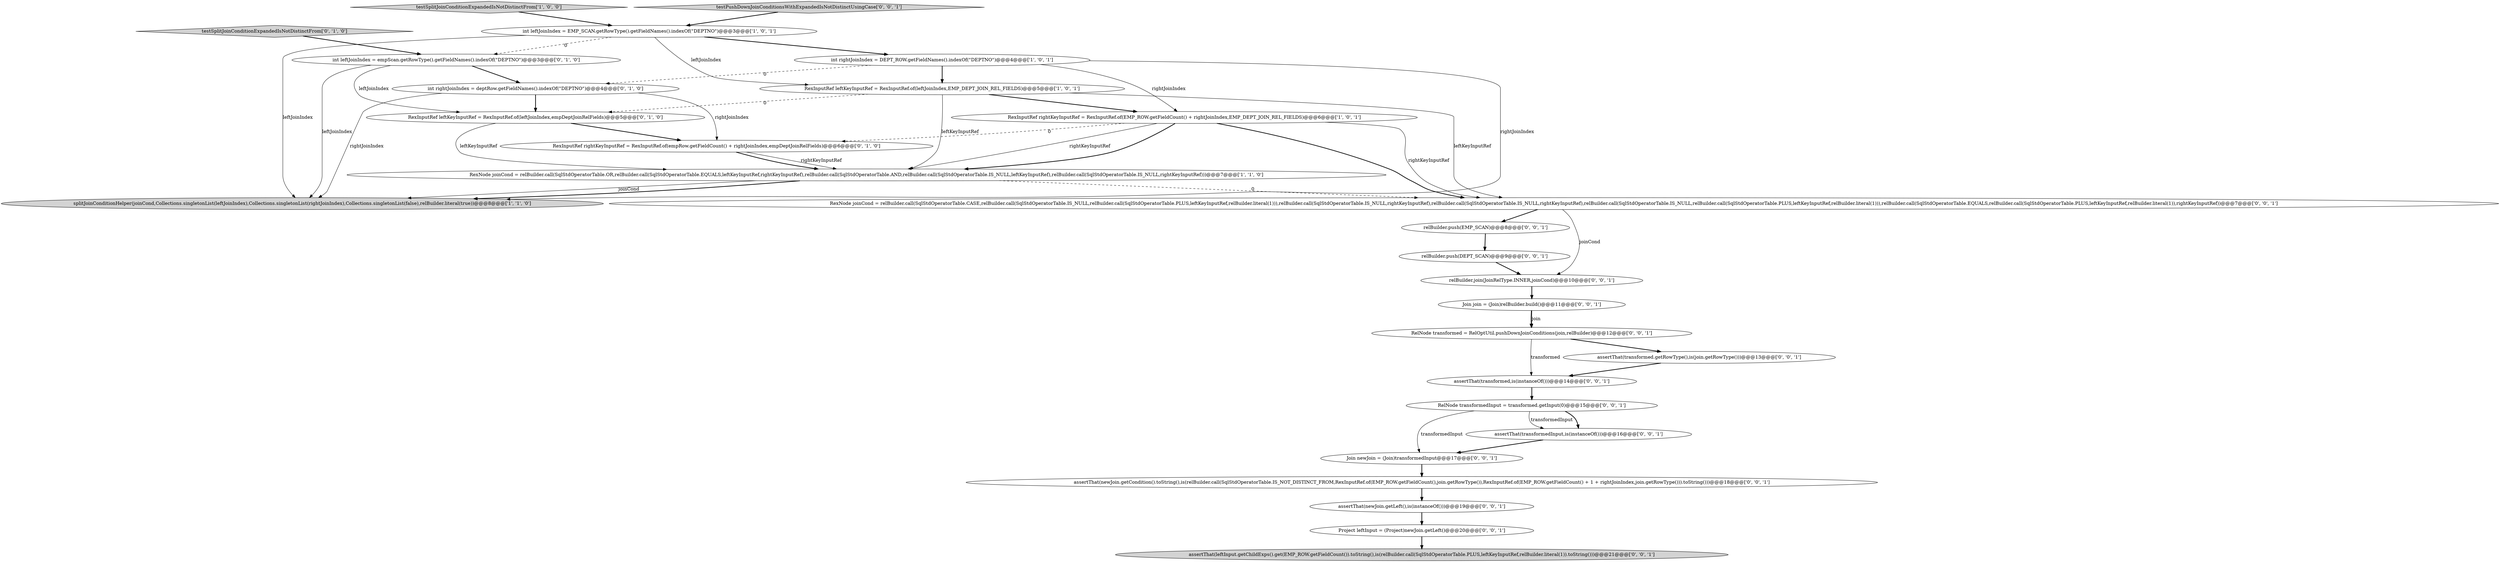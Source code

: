 digraph {
5 [style = filled, label = "testSplitJoinConditionExpandedIsNotDistinctFrom['1', '0', '0']", fillcolor = lightgray, shape = diamond image = "AAA0AAABBB1BBB"];
20 [style = filled, label = "RelNode transformed = RelOptUtil.pushDownJoinConditions(join,relBuilder)@@@12@@@['0', '0', '1']", fillcolor = white, shape = ellipse image = "AAA0AAABBB3BBB"];
24 [style = filled, label = "relBuilder.push(EMP_SCAN)@@@8@@@['0', '0', '1']", fillcolor = white, shape = ellipse image = "AAA0AAABBB3BBB"];
10 [style = filled, label = "int leftJoinIndex = empScan.getRowType().getFieldNames().indexOf(\"DEPTNO\")@@@3@@@['0', '1', '0']", fillcolor = white, shape = ellipse image = "AAA1AAABBB2BBB"];
4 [style = filled, label = "int leftJoinIndex = EMP_SCAN.getRowType().getFieldNames().indexOf(\"DEPTNO\")@@@3@@@['1', '0', '1']", fillcolor = white, shape = ellipse image = "AAA0AAABBB1BBB"];
23 [style = filled, label = "Project leftInput = (Project)newJoin.getLeft()@@@20@@@['0', '0', '1']", fillcolor = white, shape = ellipse image = "AAA0AAABBB3BBB"];
19 [style = filled, label = "RelNode transformedInput = transformed.getInput(0)@@@15@@@['0', '0', '1']", fillcolor = white, shape = ellipse image = "AAA0AAABBB3BBB"];
2 [style = filled, label = "RexNode joinCond = relBuilder.call(SqlStdOperatorTable.OR,relBuilder.call(SqlStdOperatorTable.EQUALS,leftKeyInputRef,rightKeyInputRef),relBuilder.call(SqlStdOperatorTable.AND,relBuilder.call(SqlStdOperatorTable.IS_NULL,leftKeyInputRef),relBuilder.call(SqlStdOperatorTable.IS_NULL,rightKeyInputRef)))@@@7@@@['1', '1', '0']", fillcolor = white, shape = ellipse image = "AAA0AAABBB1BBB"];
12 [style = filled, label = "assertThat(transformed.getRowType(),is(join.getRowType()))@@@13@@@['0', '0', '1']", fillcolor = white, shape = ellipse image = "AAA0AAABBB3BBB"];
27 [style = filled, label = "assertThat(transformedInput,is(instanceOf()))@@@16@@@['0', '0', '1']", fillcolor = white, shape = ellipse image = "AAA0AAABBB3BBB"];
11 [style = filled, label = "int rightJoinIndex = deptRow.getFieldNames().indexOf(\"DEPTNO\")@@@4@@@['0', '1', '0']", fillcolor = white, shape = ellipse image = "AAA1AAABBB2BBB"];
3 [style = filled, label = "int rightJoinIndex = DEPT_ROW.getFieldNames().indexOf(\"DEPTNO\")@@@4@@@['1', '0', '1']", fillcolor = white, shape = ellipse image = "AAA0AAABBB1BBB"];
22 [style = filled, label = "relBuilder.push(DEPT_SCAN)@@@9@@@['0', '0', '1']", fillcolor = white, shape = ellipse image = "AAA0AAABBB3BBB"];
6 [style = filled, label = "splitJoinConditionHelper(joinCond,Collections.singletonList(leftJoinIndex),Collections.singletonList(rightJoinIndex),Collections.singletonList(false),relBuilder.literal(true))@@@8@@@['1', '1', '0']", fillcolor = lightgray, shape = ellipse image = "AAA0AAABBB1BBB"];
21 [style = filled, label = "assertThat(newJoin.getLeft(),is(instanceOf()))@@@19@@@['0', '0', '1']", fillcolor = white, shape = ellipse image = "AAA0AAABBB3BBB"];
8 [style = filled, label = "testSplitJoinConditionExpandedIsNotDistinctFrom['0', '1', '0']", fillcolor = lightgray, shape = diamond image = "AAA0AAABBB2BBB"];
14 [style = filled, label = "Join newJoin = (Join)transformedInput@@@17@@@['0', '0', '1']", fillcolor = white, shape = ellipse image = "AAA0AAABBB3BBB"];
7 [style = filled, label = "RexInputRef rightKeyInputRef = RexInputRef.of(empRow.getFieldCount() + rightJoinIndex,empDeptJoinRelFields)@@@6@@@['0', '1', '0']", fillcolor = white, shape = ellipse image = "AAA1AAABBB2BBB"];
1 [style = filled, label = "RexInputRef rightKeyInputRef = RexInputRef.of(EMP_ROW.getFieldCount() + rightJoinIndex,EMP_DEPT_JOIN_REL_FIELDS)@@@6@@@['1', '0', '1']", fillcolor = white, shape = ellipse image = "AAA0AAABBB1BBB"];
25 [style = filled, label = "assertThat(newJoin.getCondition().toString(),is(relBuilder.call(SqlStdOperatorTable.IS_NOT_DISTINCT_FROM,RexInputRef.of(EMP_ROW.getFieldCount(),join.getRowType()),RexInputRef.of(EMP_ROW.getFieldCount() + 1 + rightJoinIndex,join.getRowType())).toString()))@@@18@@@['0', '0', '1']", fillcolor = white, shape = ellipse image = "AAA0AAABBB3BBB"];
0 [style = filled, label = "RexInputRef leftKeyInputRef = RexInputRef.of(leftJoinIndex,EMP_DEPT_JOIN_REL_FIELDS)@@@5@@@['1', '0', '1']", fillcolor = white, shape = ellipse image = "AAA0AAABBB1BBB"];
16 [style = filled, label = "testPushDownJoinConditionsWithExpandedIsNotDistinctUsingCase['0', '0', '1']", fillcolor = lightgray, shape = diamond image = "AAA0AAABBB3BBB"];
15 [style = filled, label = "assertThat(transformed,is(instanceOf()))@@@14@@@['0', '0', '1']", fillcolor = white, shape = ellipse image = "AAA0AAABBB3BBB"];
18 [style = filled, label = "RexNode joinCond = relBuilder.call(SqlStdOperatorTable.CASE,relBuilder.call(SqlStdOperatorTable.IS_NULL,relBuilder.call(SqlStdOperatorTable.PLUS,leftKeyInputRef,relBuilder.literal(1))),relBuilder.call(SqlStdOperatorTable.IS_NULL,rightKeyInputRef),relBuilder.call(SqlStdOperatorTable.IS_NULL,rightKeyInputRef),relBuilder.call(SqlStdOperatorTable.IS_NULL,relBuilder.call(SqlStdOperatorTable.PLUS,leftKeyInputRef,relBuilder.literal(1))),relBuilder.call(SqlStdOperatorTable.EQUALS,relBuilder.call(SqlStdOperatorTable.PLUS,leftKeyInputRef,relBuilder.literal(1)),rightKeyInputRef))@@@7@@@['0', '0', '1']", fillcolor = white, shape = ellipse image = "AAA0AAABBB3BBB"];
9 [style = filled, label = "RexInputRef leftKeyInputRef = RexInputRef.of(leftJoinIndex,empDeptJoinRelFields)@@@5@@@['0', '1', '0']", fillcolor = white, shape = ellipse image = "AAA1AAABBB2BBB"];
17 [style = filled, label = "Join join = (Join)relBuilder.build()@@@11@@@['0', '0', '1']", fillcolor = white, shape = ellipse image = "AAA0AAABBB3BBB"];
26 [style = filled, label = "relBuilder.join(JoinRelType.INNER,joinCond)@@@10@@@['0', '0', '1']", fillcolor = white, shape = ellipse image = "AAA0AAABBB3BBB"];
13 [style = filled, label = "assertThat(leftInput.getChildExps().get(EMP_ROW.getFieldCount()).toString(),is(relBuilder.call(SqlStdOperatorTable.PLUS,leftKeyInputRef,relBuilder.literal(1)).toString()))@@@21@@@['0', '0', '1']", fillcolor = lightgray, shape = ellipse image = "AAA0AAABBB3BBB"];
27->14 [style = bold, label=""];
11->6 [style = solid, label="rightJoinIndex"];
9->2 [style = solid, label="leftKeyInputRef"];
26->17 [style = bold, label=""];
1->2 [style = solid, label="rightKeyInputRef"];
16->4 [style = bold, label=""];
2->6 [style = solid, label="joinCond"];
1->18 [style = solid, label="rightKeyInputRef"];
7->2 [style = solid, label="rightKeyInputRef"];
18->24 [style = bold, label=""];
12->15 [style = bold, label=""];
3->6 [style = solid, label="rightJoinIndex"];
3->1 [style = solid, label="rightJoinIndex"];
4->10 [style = dashed, label="0"];
15->19 [style = bold, label=""];
11->9 [style = bold, label=""];
1->18 [style = bold, label=""];
0->18 [style = solid, label="leftKeyInputRef"];
10->11 [style = bold, label=""];
3->11 [style = dashed, label="0"];
2->18 [style = dashed, label="0"];
17->20 [style = bold, label=""];
11->7 [style = solid, label="rightJoinIndex"];
19->14 [style = solid, label="transformedInput"];
0->1 [style = bold, label=""];
5->4 [style = bold, label=""];
24->22 [style = bold, label=""];
9->7 [style = bold, label=""];
18->26 [style = solid, label="joinCond"];
19->27 [style = bold, label=""];
25->21 [style = bold, label=""];
19->27 [style = solid, label="transformedInput"];
1->7 [style = dashed, label="0"];
23->13 [style = bold, label=""];
22->26 [style = bold, label=""];
3->0 [style = bold, label=""];
20->15 [style = solid, label="transformed"];
4->0 [style = solid, label="leftJoinIndex"];
4->6 [style = solid, label="leftJoinIndex"];
0->9 [style = dashed, label="0"];
14->25 [style = bold, label=""];
2->6 [style = bold, label=""];
21->23 [style = bold, label=""];
10->9 [style = solid, label="leftJoinIndex"];
10->6 [style = solid, label="leftJoinIndex"];
4->3 [style = bold, label=""];
17->20 [style = solid, label="join"];
1->2 [style = bold, label=""];
8->10 [style = bold, label=""];
20->12 [style = bold, label=""];
0->2 [style = solid, label="leftKeyInputRef"];
7->2 [style = bold, label=""];
}
